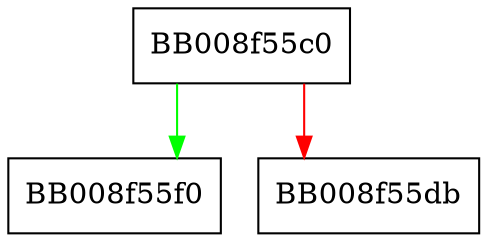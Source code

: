 digraph derivation_compare {
  node [shape="box"];
  graph [splines=ortho];
  BB008f55c0 -> BB008f55f0 [color="green"];
  BB008f55c0 -> BB008f55db [color="red"];
}